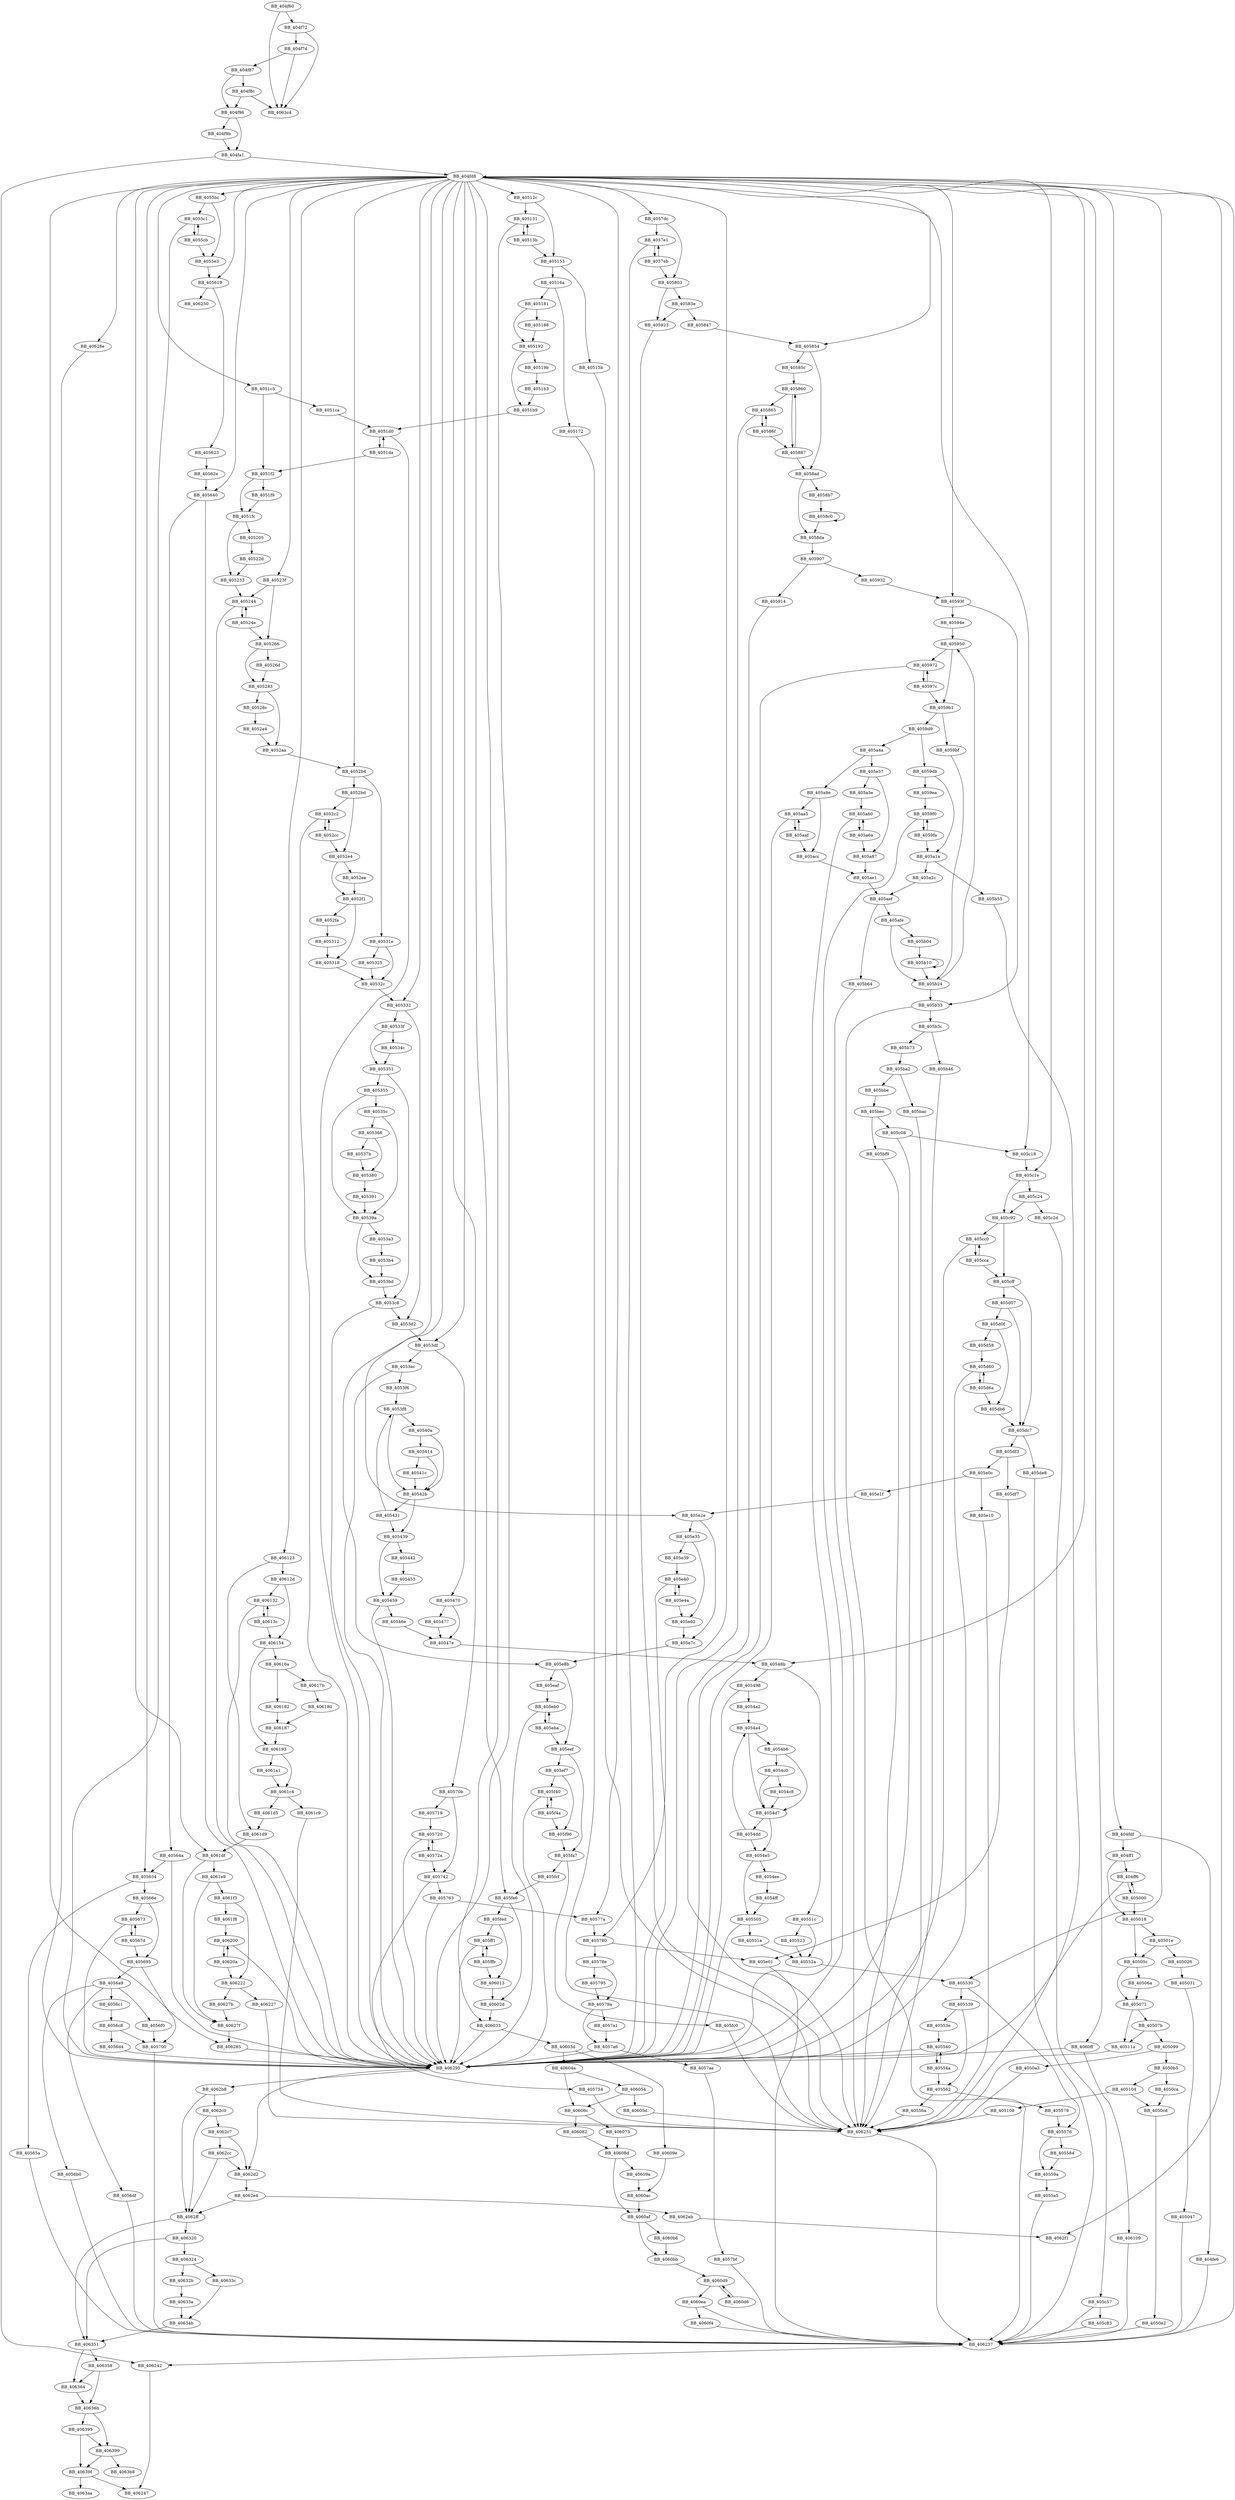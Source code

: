 DiGraph sub_404F60{
BB_404f60->BB_404f72
BB_404f60->BB_4063c4
BB_404f72->BB_404f7d
BB_404f72->BB_4063c4
BB_404f7d->BB_404f87
BB_404f7d->BB_4063c4
BB_404f87->BB_404f8c
BB_404f87->BB_404f96
BB_404f8c->BB_404f96
BB_404f8c->BB_4063c4
BB_404f96->BB_404f9b
BB_404f96->BB_404fa1
BB_404f9b->BB_404fa1
BB_404fa1->BB_404fd8
BB_404fa1->BB_406242
BB_404fd8->BB_404fdf
BB_404fd8->BB_40512c
BB_404fd8->BB_4051c5
BB_404fd8->BB_40523f
BB_404fd8->BB_4052b4
BB_404fd8->BB_405332
BB_404fd8->BB_4053df
BB_404fd8->BB_40548b
BB_404fd8->BB_405530
BB_404fd8->BB_4055bc
BB_404fd8->BB_405619
BB_404fd8->BB_405640
BB_404fd8->BB_405654
BB_404fd8->BB_40570b
BB_404fd8->BB_40577a
BB_404fd8->BB_405780
BB_404fd8->BB_4057dc
BB_404fd8->BB_405854
BB_404fd8->BB_40593f
BB_404fd8->BB_405c18
BB_404fd8->BB_405c1e
BB_404fd8->BB_405e2e
BB_404fd8->BB_405e8b
BB_404fd8->BB_405fe6
BB_404fd8->BB_406033
BB_404fd8->BB_4060ff
BB_404fd8->BB_406123
BB_404fd8->BB_4061df
BB_404fd8->BB_406285
BB_404fd8->BB_40628e
BB_404fd8->BB_4062f1
BB_404fdf->BB_404fe6
BB_404fdf->BB_404ff1
BB_404fe6->BB_406237
BB_404ff1->BB_404ff6
BB_404ff1->BB_405018
BB_404ff6->BB_405000
BB_404ff6->BB_406295
BB_405000->BB_404ff6
BB_405000->BB_405018
BB_405018->BB_40501e
BB_405018->BB_40505c
BB_40501e->BB_405026
BB_40501e->BB_40505c
BB_405026->BB_405031
BB_405031->BB_405047
BB_405047->BB_406237
BB_40505c->BB_40506a
BB_40505c->BB_405071
BB_40506a->BB_405071
BB_405071->BB_40507b
BB_405071->BB_40511a
BB_40507b->BB_405099
BB_40507b->BB_40511a
BB_405099->BB_4050a3
BB_405099->BB_4050b5
BB_4050a3->BB_406231
BB_4050b5->BB_4050ca
BB_4050b5->BB_405104
BB_4050ca->BB_4050cd
BB_4050cd->BB_4050e2
BB_4050e2->BB_406237
BB_405104->BB_4050cd
BB_405104->BB_405108
BB_405108->BB_406231
BB_40511a->BB_406231
BB_40512c->BB_405131
BB_40512c->BB_405153
BB_405131->BB_40513b
BB_405131->BB_406295
BB_40513b->BB_405131
BB_40513b->BB_405153
BB_405153->BB_40515b
BB_405153->BB_40516a
BB_40515b->BB_406231
BB_40516a->BB_405172
BB_40516a->BB_405181
BB_405172->BB_406231
BB_405181->BB_405188
BB_405181->BB_405192
BB_405188->BB_405192
BB_405192->BB_40519b
BB_405192->BB_4051b9
BB_40519b->BB_4051b3
BB_4051b3->BB_4051b9
BB_4051b9->BB_4051d0
BB_4051c5->BB_4051ca
BB_4051c5->BB_4051f2
BB_4051ca->BB_4051d0
BB_4051d0->BB_4051da
BB_4051d0->BB_406295
BB_4051da->BB_4051d0
BB_4051da->BB_4051f2
BB_4051f2->BB_4051f9
BB_4051f2->BB_4051fc
BB_4051f9->BB_4051fc
BB_4051fc->BB_405205
BB_4051fc->BB_405233
BB_405205->BB_40522d
BB_40522d->BB_405233
BB_405233->BB_405244
BB_40523f->BB_405244
BB_40523f->BB_405266
BB_405244->BB_40524e
BB_405244->BB_406295
BB_40524e->BB_405244
BB_40524e->BB_405266
BB_405266->BB_40526d
BB_405266->BB_405283
BB_40526d->BB_405283
BB_405283->BB_40528c
BB_405283->BB_4052aa
BB_40528c->BB_4052a4
BB_4052a4->BB_4052aa
BB_4052aa->BB_4052b4
BB_4052b4->BB_4052bd
BB_4052b4->BB_40531e
BB_4052bd->BB_4052c2
BB_4052bd->BB_4052e4
BB_4052c2->BB_4052cc
BB_4052c2->BB_406295
BB_4052cc->BB_4052c2
BB_4052cc->BB_4052e4
BB_4052e4->BB_4052ee
BB_4052e4->BB_4052f1
BB_4052ee->BB_4052f1
BB_4052f1->BB_4052fa
BB_4052f1->BB_405318
BB_4052fa->BB_405312
BB_405312->BB_405318
BB_405318->BB_40532c
BB_40531e->BB_405325
BB_40531e->BB_40532c
BB_405325->BB_40532c
BB_40532c->BB_405332
BB_405332->BB_40533f
BB_405332->BB_4053d2
BB_40533f->BB_40534c
BB_40533f->BB_405351
BB_40534c->BB_405351
BB_405351->BB_405355
BB_405351->BB_4053c8
BB_405355->BB_40535c
BB_405355->BB_40539a
BB_40535c->BB_405366
BB_40535c->BB_40539a
BB_405366->BB_40537b
BB_405366->BB_405380
BB_40537b->BB_405380
BB_405380->BB_405391
BB_405391->BB_40539a
BB_40539a->BB_4053a3
BB_40539a->BB_4053bd
BB_4053a3->BB_4053b4
BB_4053b4->BB_4053bd
BB_4053bd->BB_4053c8
BB_4053c8->BB_4053d2
BB_4053c8->BB_406295
BB_4053d2->BB_4053df
BB_4053df->BB_4053ec
BB_4053df->BB_405470
BB_4053ec->BB_4053f6
BB_4053ec->BB_406295
BB_4053f6->BB_4053f8
BB_4053f8->BB_40540a
BB_4053f8->BB_40542b
BB_40540a->BB_405414
BB_40540a->BB_40542b
BB_405414->BB_40541c
BB_405414->BB_40542b
BB_40541c->BB_40542b
BB_40542b->BB_405431
BB_40542b->BB_405439
BB_405431->BB_4053f8
BB_405431->BB_405439
BB_405439->BB_405442
BB_405439->BB_405459
BB_405442->BB_405453
BB_405453->BB_405459
BB_405459->BB_40546e
BB_405459->BB_406295
BB_40546e->BB_40547e
BB_405470->BB_405477
BB_405470->BB_40547e
BB_405477->BB_40547e
BB_40547e->BB_40548b
BB_40548b->BB_405498
BB_40548b->BB_40551c
BB_405498->BB_4054a2
BB_405498->BB_406295
BB_4054a2->BB_4054a4
BB_4054a4->BB_4054b6
BB_4054a4->BB_4054d7
BB_4054b6->BB_4054c0
BB_4054b6->BB_4054d7
BB_4054c0->BB_4054c8
BB_4054c0->BB_4054d7
BB_4054c8->BB_4054d7
BB_4054d7->BB_4054dd
BB_4054d7->BB_4054e5
BB_4054dd->BB_4054a4
BB_4054dd->BB_4054e5
BB_4054e5->BB_4054ee
BB_4054e5->BB_405505
BB_4054ee->BB_4054ff
BB_4054ff->BB_405505
BB_405505->BB_40551a
BB_405505->BB_406295
BB_40551a->BB_40552a
BB_40551c->BB_405523
BB_40551c->BB_40552a
BB_405523->BB_40552a
BB_40552a->BB_405530
BB_405530->BB_405539
BB_405530->BB_40557d
BB_405539->BB_40553e
BB_405539->BB_405562
BB_40553e->BB_405540
BB_405540->BB_40554a
BB_405540->BB_406295
BB_40554a->BB_405540
BB_40554a->BB_405562
BB_405562->BB_40556a
BB_405562->BB_405579
BB_40556a->BB_406231
BB_405579->BB_40557d
BB_40557d->BB_405584
BB_40557d->BB_40559a
BB_405584->BB_40559a
BB_40559a->BB_4055a5
BB_4055a5->BB_406237
BB_4055bc->BB_4055c1
BB_4055bc->BB_4055e3
BB_4055c1->BB_4055cb
BB_4055c1->BB_406295
BB_4055cb->BB_4055c1
BB_4055cb->BB_4055e3
BB_4055e3->BB_405619
BB_405619->BB_405623
BB_405619->BB_406250
BB_405623->BB_40562e
BB_40562e->BB_405640
BB_405640->BB_40564a
BB_405640->BB_406295
BB_40564a->BB_405654
BB_40564a->BB_406295
BB_405654->BB_40565a
BB_405654->BB_40566e
BB_40565a->BB_406237
BB_40566e->BB_405673
BB_40566e->BB_405695
BB_405673->BB_40567d
BB_405673->BB_406295
BB_40567d->BB_405673
BB_40567d->BB_405695
BB_405695->BB_4056a9
BB_405695->BB_405700
BB_4056a9->BB_4056b0
BB_4056a9->BB_4056c1
BB_4056a9->BB_4056df
BB_4056a9->BB_4056f0
BB_4056b0->BB_406237
BB_4056c1->BB_4056c8
BB_4056c8->BB_4056d4
BB_4056c8->BB_405700
BB_4056d4->BB_406295
BB_4056df->BB_406237
BB_4056f0->BB_405700
BB_405700->BB_406237
BB_40570b->BB_405719
BB_40570b->BB_405742
BB_405719->BB_405720
BB_405720->BB_40572a
BB_405720->BB_406295
BB_40572a->BB_405720
BB_40572a->BB_405742
BB_405742->BB_405754
BB_405742->BB_405763
BB_405754->BB_406231
BB_405763->BB_40577a
BB_405763->BB_406295
BB_40577a->BB_405780
BB_405780->BB_40578e
BB_405780->BB_405e01
BB_40578e->BB_405795
BB_40578e->BB_40579a
BB_405795->BB_40579a
BB_40579a->BB_4057a1
BB_40579a->BB_4057a6
BB_4057a1->BB_4057a6
BB_4057a6->BB_4057ae
BB_4057a6->BB_406295
BB_4057ae->BB_4057bf
BB_4057bf->BB_406237
BB_4057dc->BB_4057e1
BB_4057dc->BB_405803
BB_4057e1->BB_4057eb
BB_4057e1->BB_406295
BB_4057eb->BB_4057e1
BB_4057eb->BB_405803
BB_405803->BB_40583e
BB_405803->BB_405923
BB_40583e->BB_405847
BB_40583e->BB_405923
BB_405847->BB_405854
BB_405854->BB_40585c
BB_405854->BB_4058ad
BB_40585c->BB_405860
BB_405860->BB_405865
BB_405860->BB_405887
BB_405865->BB_40586f
BB_405865->BB_406295
BB_40586f->BB_405865
BB_40586f->BB_405887
BB_405887->BB_405860
BB_405887->BB_4058ad
BB_4058ad->BB_4058b7
BB_4058ad->BB_4058da
BB_4058b7->BB_4058c0
BB_4058c0->BB_4058c0
BB_4058c0->BB_4058da
BB_4058da->BB_405907
BB_405907->BB_405914
BB_405907->BB_405932
BB_405914->BB_406231
BB_405923->BB_406231
BB_405932->BB_40593f
BB_40593f->BB_40594e
BB_40593f->BB_405b33
BB_40594e->BB_405950
BB_405950->BB_405972
BB_405950->BB_4059b1
BB_405972->BB_40597c
BB_405972->BB_406295
BB_40597c->BB_405972
BB_40597c->BB_4059b1
BB_4059b1->BB_4059bf
BB_4059b1->BB_4059d9
BB_4059bf->BB_405b24
BB_4059d9->BB_4059db
BB_4059d9->BB_405a4a
BB_4059db->BB_4059ea
BB_4059db->BB_405a1a
BB_4059ea->BB_4059f0
BB_4059f0->BB_4059fa
BB_4059f0->BB_406295
BB_4059fa->BB_4059f0
BB_4059fa->BB_405a1a
BB_405a1a->BB_405a2c
BB_405a1a->BB_405b55
BB_405a2c->BB_405aef
BB_405a4a->BB_405a57
BB_405a4a->BB_405a9e
BB_405a57->BB_405a5e
BB_405a57->BB_405a87
BB_405a5e->BB_405a60
BB_405a60->BB_405a6a
BB_405a60->BB_406295
BB_405a6a->BB_405a60
BB_405a6a->BB_405a87
BB_405a87->BB_405ae1
BB_405a9e->BB_405aa5
BB_405a9e->BB_405acc
BB_405aa5->BB_405aaf
BB_405aa5->BB_406295
BB_405aaf->BB_405aa5
BB_405aaf->BB_405acc
BB_405acc->BB_405ae1
BB_405ae1->BB_405aef
BB_405aef->BB_405afe
BB_405aef->BB_405b64
BB_405afe->BB_405b04
BB_405afe->BB_405b24
BB_405b04->BB_405b10
BB_405b10->BB_405b10
BB_405b10->BB_405b24
BB_405b24->BB_405950
BB_405b24->BB_405b33
BB_405b33->BB_405b3c
BB_405b33->BB_406237
BB_405b3c->BB_405b46
BB_405b3c->BB_405b73
BB_405b46->BB_406231
BB_405b55->BB_406231
BB_405b64->BB_406231
BB_405b73->BB_405ba2
BB_405ba2->BB_405bac
BB_405ba2->BB_405bbe
BB_405bac->BB_406231
BB_405bbe->BB_405bec
BB_405bec->BB_405bf9
BB_405bec->BB_405c08
BB_405bf9->BB_406231
BB_405c08->BB_405c18
BB_405c08->BB_406295
BB_405c18->BB_405c1e
BB_405c1e->BB_405c24
BB_405c1e->BB_405c92
BB_405c24->BB_405c2d
BB_405c24->BB_405c92
BB_405c2d->BB_405c57
BB_405c57->BB_405c83
BB_405c57->BB_406237
BB_405c83->BB_406237
BB_405c92->BB_405cc0
BB_405c92->BB_405cff
BB_405cc0->BB_405cca
BB_405cc0->BB_406295
BB_405cca->BB_405cc0
BB_405cca->BB_405cff
BB_405cff->BB_405d07
BB_405cff->BB_405dc7
BB_405d07->BB_405d0f
BB_405d07->BB_405dc7
BB_405d0f->BB_405d58
BB_405d0f->BB_405db6
BB_405d58->BB_405d60
BB_405d60->BB_405d6a
BB_405d60->BB_406295
BB_405d6a->BB_405d60
BB_405d6a->BB_405db6
BB_405db6->BB_405dc7
BB_405dc7->BB_405de8
BB_405dc7->BB_405df3
BB_405de8->BB_406237
BB_405df3->BB_405df7
BB_405df3->BB_405e0c
BB_405df7->BB_405e01
BB_405e01->BB_406237
BB_405e0c->BB_405e10
BB_405e0c->BB_405e1f
BB_405e10->BB_406231
BB_405e1f->BB_405e2e
BB_405e2e->BB_405e35
BB_405e2e->BB_405e7c
BB_405e35->BB_405e39
BB_405e35->BB_405e62
BB_405e39->BB_405e40
BB_405e40->BB_405e4a
BB_405e40->BB_406295
BB_405e4a->BB_405e40
BB_405e4a->BB_405e62
BB_405e62->BB_405e7c
BB_405e7c->BB_405e8b
BB_405e8b->BB_405eaf
BB_405e8b->BB_405eef
BB_405eaf->BB_405eb0
BB_405eb0->BB_405eba
BB_405eb0->BB_406295
BB_405eba->BB_405eb0
BB_405eba->BB_405eef
BB_405eef->BB_405ef7
BB_405eef->BB_405fa7
BB_405ef7->BB_405f40
BB_405ef7->BB_405f96
BB_405f40->BB_405f4a
BB_405f40->BB_406295
BB_405f4a->BB_405f40
BB_405f4a->BB_405f96
BB_405f96->BB_405fa7
BB_405fa7->BB_405fc0
BB_405fa7->BB_405fcf
BB_405fc0->BB_406231
BB_405fcf->BB_405fe6
BB_405fe6->BB_405fed
BB_405fe6->BB_40602d
BB_405fed->BB_405ff1
BB_405fed->BB_406013
BB_405ff1->BB_405ffb
BB_405ff1->BB_406295
BB_405ffb->BB_405ff1
BB_405ffb->BB_406013
BB_406013->BB_40602d
BB_40602d->BB_406033
BB_406033->BB_40603d
BB_406033->BB_406295
BB_40603d->BB_40604a
BB_40603d->BB_40609e
BB_40604a->BB_406054
BB_40604a->BB_40606c
BB_406054->BB_40605d
BB_406054->BB_40606c
BB_40605d->BB_406231
BB_40606c->BB_406073
BB_40606c->BB_406082
BB_406073->BB_40608d
BB_406082->BB_40608d
BB_40608d->BB_40609a
BB_40608d->BB_4060af
BB_40609a->BB_4060ac
BB_40609e->BB_4060ac
BB_4060ac->BB_4060af
BB_4060af->BB_4060b6
BB_4060af->BB_4060bb
BB_4060b6->BB_4060bb
BB_4060bb->BB_4060d9
BB_4060d6->BB_4060d9
BB_4060d9->BB_4060d6
BB_4060d9->BB_4060ea
BB_4060ea->BB_4060f4
BB_4060ea->BB_406237
BB_4060f4->BB_406237
BB_4060ff->BB_406109
BB_4060ff->BB_406295
BB_406109->BB_406237
BB_406123->BB_40612d
BB_406123->BB_4061d9
BB_40612d->BB_406132
BB_40612d->BB_406154
BB_406132->BB_40613c
BB_406132->BB_406295
BB_40613c->BB_406132
BB_40613c->BB_406154
BB_406154->BB_40616a
BB_406154->BB_406193
BB_40616a->BB_40617b
BB_40616a->BB_406182
BB_40617b->BB_406180
BB_406180->BB_406187
BB_406182->BB_406187
BB_406187->BB_406193
BB_406193->BB_4061a1
BB_406193->BB_4061c4
BB_4061a1->BB_4061c4
BB_4061c4->BB_4061c9
BB_4061c4->BB_4061d5
BB_4061c9->BB_406231
BB_4061d5->BB_4061d9
BB_4061d9->BB_4061df
BB_4061df->BB_4061e9
BB_4061df->BB_40627f
BB_4061e9->BB_4061f3
BB_4061e9->BB_40627f
BB_4061f3->BB_4061f8
BB_4061f3->BB_406222
BB_4061f8->BB_406200
BB_406200->BB_40620a
BB_406200->BB_406295
BB_40620a->BB_406200
BB_40620a->BB_406222
BB_406222->BB_406227
BB_406222->BB_40627b
BB_406227->BB_406231
BB_406231->BB_406237
BB_406237->BB_404fd8
BB_406237->BB_406242
BB_406242->BB_406247
BB_40627b->BB_40627f
BB_40627f->BB_406285
BB_406285->BB_406295
BB_40628e->BB_406295
BB_406295->BB_4062b8
BB_406295->BB_4062d2
BB_4062b8->BB_4062c0
BB_4062b8->BB_4062ff
BB_4062c0->BB_4062c7
BB_4062c0->BB_4062ff
BB_4062c7->BB_4062cc
BB_4062c7->BB_4062d2
BB_4062cc->BB_4062d2
BB_4062cc->BB_4062ff
BB_4062d2->BB_4062e4
BB_4062e4->BB_4062eb
BB_4062e4->BB_4062ff
BB_4062eb->BB_4062f1
BB_4062ff->BB_406320
BB_4062ff->BB_406351
BB_406320->BB_406324
BB_406320->BB_406351
BB_406324->BB_40632b
BB_406324->BB_40633c
BB_40632b->BB_40633a
BB_40633a->BB_40634b
BB_40633c->BB_40634b
BB_40634b->BB_406351
BB_406351->BB_406358
BB_406351->BB_406364
BB_406358->BB_406364
BB_406358->BB_40636b
BB_406364->BB_40636b
BB_40636b->BB_406395
BB_40636b->BB_406399
BB_406395->BB_406399
BB_406395->BB_40639f
BB_406399->BB_40639f
BB_406399->BB_4063b8
BB_40639f->BB_406247
BB_40639f->BB_4063aa
}
